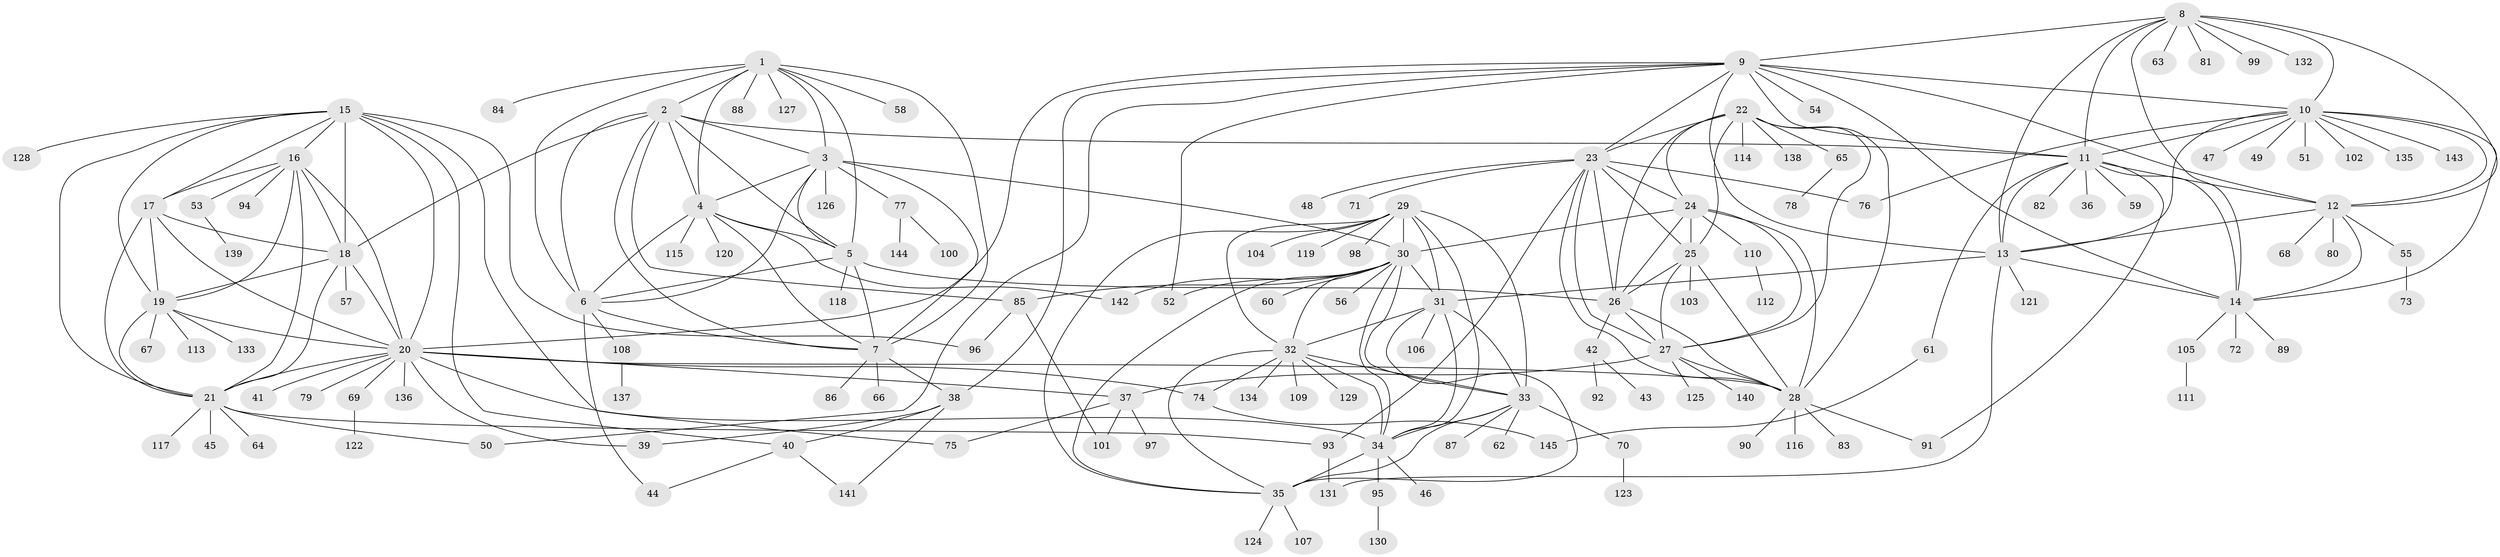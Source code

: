 // coarse degree distribution, {8: 0.041666666666666664, 7: 0.08333333333333333, 6: 0.041666666666666664, 5: 0.08333333333333333, 11: 0.013888888888888888, 15: 0.027777777777777776, 9: 0.013888888888888888, 14: 0.013888888888888888, 4: 0.041666666666666664, 3: 0.041666666666666664, 1: 0.5416666666666666, 2: 0.05555555555555555}
// Generated by graph-tools (version 1.1) at 2025/54/03/05/25 16:54:48]
// undirected, 145 vertices, 244 edges
graph export_dot {
graph [start="1"]
  node [color=gray90,style=filled];
  1;
  2;
  3;
  4;
  5;
  6;
  7;
  8;
  9;
  10;
  11;
  12;
  13;
  14;
  15;
  16;
  17;
  18;
  19;
  20;
  21;
  22;
  23;
  24;
  25;
  26;
  27;
  28;
  29;
  30;
  31;
  32;
  33;
  34;
  35;
  36;
  37;
  38;
  39;
  40;
  41;
  42;
  43;
  44;
  45;
  46;
  47;
  48;
  49;
  50;
  51;
  52;
  53;
  54;
  55;
  56;
  57;
  58;
  59;
  60;
  61;
  62;
  63;
  64;
  65;
  66;
  67;
  68;
  69;
  70;
  71;
  72;
  73;
  74;
  75;
  76;
  77;
  78;
  79;
  80;
  81;
  82;
  83;
  84;
  85;
  86;
  87;
  88;
  89;
  90;
  91;
  92;
  93;
  94;
  95;
  96;
  97;
  98;
  99;
  100;
  101;
  102;
  103;
  104;
  105;
  106;
  107;
  108;
  109;
  110;
  111;
  112;
  113;
  114;
  115;
  116;
  117;
  118;
  119;
  120;
  121;
  122;
  123;
  124;
  125;
  126;
  127;
  128;
  129;
  130;
  131;
  132;
  133;
  134;
  135;
  136;
  137;
  138;
  139;
  140;
  141;
  142;
  143;
  144;
  145;
  1 -- 2;
  1 -- 3;
  1 -- 4;
  1 -- 5;
  1 -- 6;
  1 -- 7;
  1 -- 58;
  1 -- 84;
  1 -- 88;
  1 -- 127;
  2 -- 3;
  2 -- 4;
  2 -- 5;
  2 -- 6;
  2 -- 7;
  2 -- 11;
  2 -- 18;
  2 -- 85;
  3 -- 4;
  3 -- 5;
  3 -- 6;
  3 -- 7;
  3 -- 30;
  3 -- 77;
  3 -- 126;
  4 -- 5;
  4 -- 6;
  4 -- 7;
  4 -- 115;
  4 -- 120;
  4 -- 142;
  5 -- 6;
  5 -- 7;
  5 -- 26;
  5 -- 118;
  6 -- 7;
  6 -- 44;
  6 -- 108;
  7 -- 38;
  7 -- 66;
  7 -- 86;
  8 -- 9;
  8 -- 10;
  8 -- 11;
  8 -- 12;
  8 -- 13;
  8 -- 14;
  8 -- 63;
  8 -- 81;
  8 -- 99;
  8 -- 132;
  9 -- 10;
  9 -- 11;
  9 -- 12;
  9 -- 13;
  9 -- 14;
  9 -- 20;
  9 -- 23;
  9 -- 38;
  9 -- 50;
  9 -- 52;
  9 -- 54;
  10 -- 11;
  10 -- 12;
  10 -- 13;
  10 -- 14;
  10 -- 47;
  10 -- 49;
  10 -- 51;
  10 -- 76;
  10 -- 102;
  10 -- 135;
  10 -- 143;
  11 -- 12;
  11 -- 13;
  11 -- 14;
  11 -- 36;
  11 -- 59;
  11 -- 61;
  11 -- 82;
  11 -- 91;
  12 -- 13;
  12 -- 14;
  12 -- 55;
  12 -- 68;
  12 -- 80;
  13 -- 14;
  13 -- 31;
  13 -- 121;
  13 -- 131;
  14 -- 72;
  14 -- 89;
  14 -- 105;
  15 -- 16;
  15 -- 17;
  15 -- 18;
  15 -- 19;
  15 -- 20;
  15 -- 21;
  15 -- 40;
  15 -- 75;
  15 -- 96;
  15 -- 128;
  16 -- 17;
  16 -- 18;
  16 -- 19;
  16 -- 20;
  16 -- 21;
  16 -- 53;
  16 -- 94;
  17 -- 18;
  17 -- 19;
  17 -- 20;
  17 -- 21;
  18 -- 19;
  18 -- 20;
  18 -- 21;
  18 -- 57;
  19 -- 20;
  19 -- 21;
  19 -- 67;
  19 -- 113;
  19 -- 133;
  20 -- 21;
  20 -- 28;
  20 -- 34;
  20 -- 37;
  20 -- 39;
  20 -- 41;
  20 -- 69;
  20 -- 74;
  20 -- 79;
  20 -- 136;
  21 -- 45;
  21 -- 50;
  21 -- 64;
  21 -- 93;
  21 -- 117;
  22 -- 23;
  22 -- 24;
  22 -- 25;
  22 -- 26;
  22 -- 27;
  22 -- 28;
  22 -- 65;
  22 -- 114;
  22 -- 138;
  23 -- 24;
  23 -- 25;
  23 -- 26;
  23 -- 27;
  23 -- 28;
  23 -- 48;
  23 -- 71;
  23 -- 76;
  23 -- 93;
  24 -- 25;
  24 -- 26;
  24 -- 27;
  24 -- 28;
  24 -- 30;
  24 -- 110;
  25 -- 26;
  25 -- 27;
  25 -- 28;
  25 -- 103;
  26 -- 27;
  26 -- 28;
  26 -- 42;
  27 -- 28;
  27 -- 37;
  27 -- 125;
  27 -- 140;
  28 -- 83;
  28 -- 90;
  28 -- 91;
  28 -- 116;
  29 -- 30;
  29 -- 31;
  29 -- 32;
  29 -- 33;
  29 -- 34;
  29 -- 35;
  29 -- 98;
  29 -- 104;
  29 -- 119;
  30 -- 31;
  30 -- 32;
  30 -- 33;
  30 -- 34;
  30 -- 35;
  30 -- 52;
  30 -- 56;
  30 -- 60;
  30 -- 85;
  30 -- 142;
  31 -- 32;
  31 -- 33;
  31 -- 34;
  31 -- 35;
  31 -- 106;
  32 -- 33;
  32 -- 34;
  32 -- 35;
  32 -- 74;
  32 -- 109;
  32 -- 129;
  32 -- 134;
  33 -- 34;
  33 -- 35;
  33 -- 62;
  33 -- 70;
  33 -- 87;
  34 -- 35;
  34 -- 46;
  34 -- 95;
  35 -- 107;
  35 -- 124;
  37 -- 75;
  37 -- 97;
  37 -- 101;
  38 -- 39;
  38 -- 40;
  38 -- 141;
  40 -- 44;
  40 -- 141;
  42 -- 43;
  42 -- 92;
  53 -- 139;
  55 -- 73;
  61 -- 145;
  65 -- 78;
  69 -- 122;
  70 -- 123;
  74 -- 145;
  77 -- 100;
  77 -- 144;
  85 -- 96;
  85 -- 101;
  93 -- 131;
  95 -- 130;
  105 -- 111;
  108 -- 137;
  110 -- 112;
}
